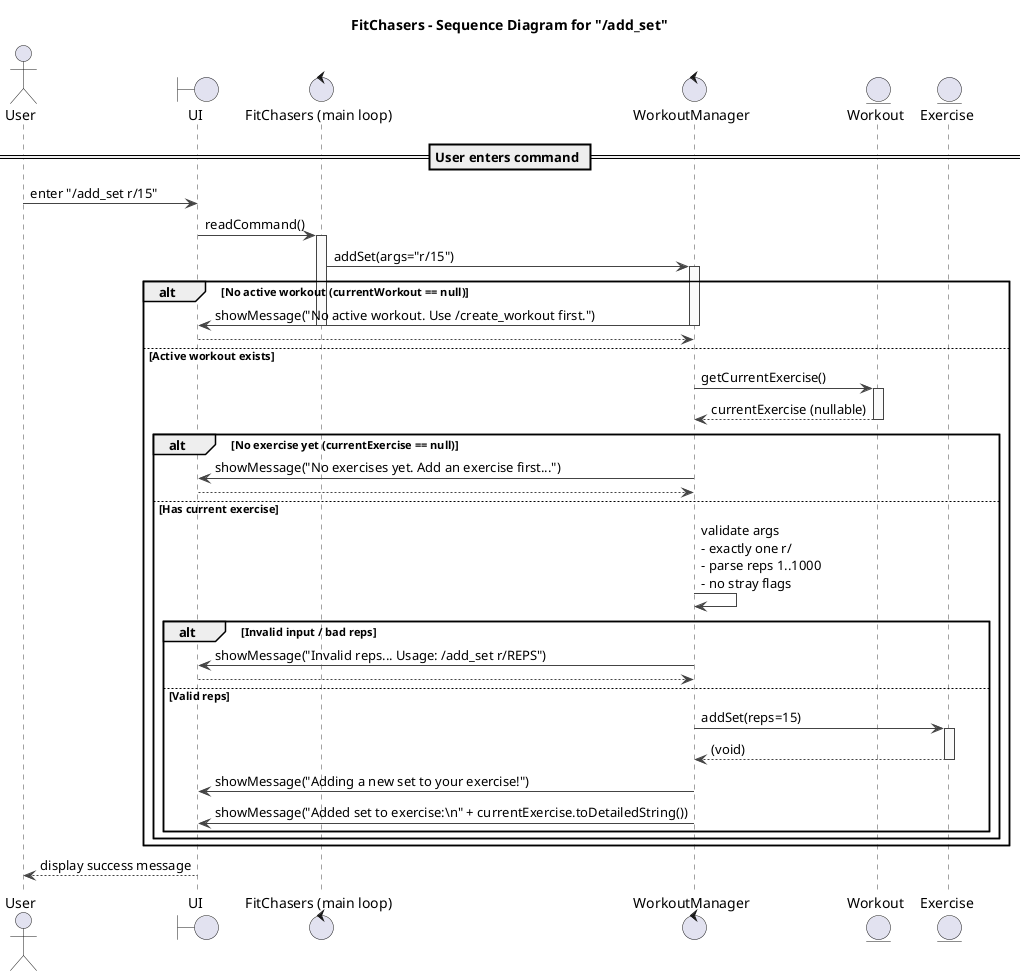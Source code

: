 
@startuml
title FitChasers – Sequence Diagram for "/add_set"

skinparam shadowing false
skinparam responseMessageBelowArrow true
skinparam sequence {
  ArrowColor #444
  LifeLineBorderColor #444
  LifeLineBackgroundColor #FAFAFA
  ParticipantBorderColor #222
  ParticipantBackgroundColor #F7F7F7
  BoxBorderColor #AAA
  BoxBackgroundColor #FFF
  NoteBorderColor #AAA
  NoteBackgroundColor #FFF
}

actor User
boundary UI as "UI"
control FitChasers as "FitChasers (main loop)"
control WM as "WorkoutManager"
entity W as "Workout"
entity E as "Exercise"

== User enters command ==
User -> UI : enter "/add_set r/15"

UI -> FitChasers : readCommand()
activate FitChasers
FitChasers -> WM : addSet(args="r/15")
activate WM

' --- Guards & parsing (WorkoutManager.addSet) ---
alt No active workout (currentWorkout == null)
  WM -> UI : showMessage("No active workout. Use /create_workout first.")
  deactivate WM
  deactivate FitChasers
  return
else Active workout exists
  WM -> W : getCurrentExercise()
  activate W
  W --> WM : currentExercise (nullable)
  deactivate W
  alt No exercise yet (currentExercise == null)
    WM -> UI : showMessage("No exercises yet. Add an exercise first...")
    deactivate WM
    deactivate FitChasers
    return
  else Has current exercise
    WM -> WM : validate args\n- exactly one r/\n- parse reps 1..1000\n- no stray flags
    alt Invalid input / bad reps
      WM -> UI : showMessage("Invalid reps... Usage: /add_set r/REPS")
      deactivate WM
      deactivate FitChasers
      return
    else Valid reps
      ' --- Update the current exercise ---
      WM -> E ++ : addSet(reps=15)
      E --> WM -- : (void)
      ' --- Report success ---
      WM -> UI : showMessage("Adding a new set to your exercise!")
      WM -> UI : showMessage("Added set to exercise:\\n" + currentExercise.toDetailedString())
    end
  end
end

deactivate WM
deactivate FitChasers

' Optional: UI shows result back to user
UI --> User : display success message

@enduml
